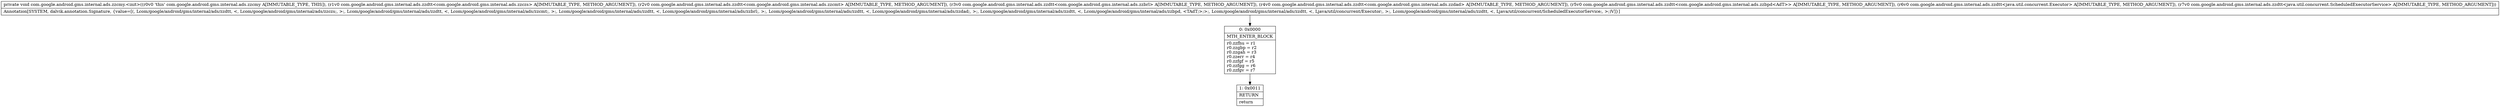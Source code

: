 digraph "CFG forcom.google.android.gms.internal.ads.zzcmy.\<init\>(Lcom\/google\/android\/gms\/internal\/ads\/zzdtt;Lcom\/google\/android\/gms\/internal\/ads\/zzdtt;Lcom\/google\/android\/gms\/internal\/ads\/zzdtt;Lcom\/google\/android\/gms\/internal\/ads\/zzdtt;Lcom\/google\/android\/gms\/internal\/ads\/zzdtt;Lcom\/google\/android\/gms\/internal\/ads\/zzdtt;Lcom\/google\/android\/gms\/internal\/ads\/zzdtt;)V" {
Node_0 [shape=record,label="{0\:\ 0x0000|MTH_ENTER_BLOCK\l|r0.zzfhu = r1\lr0.zzgbp = r2\lr0.zzgah = r3\lr0.zzerr = r4\lr0.zzfgf = r5\lr0.zzfgg = r6\lr0.zzfgv = r7\l}"];
Node_1 [shape=record,label="{1\:\ 0x0011|RETURN\l|return\l}"];
MethodNode[shape=record,label="{private void com.google.android.gms.internal.ads.zzcmy.\<init\>((r0v0 'this' com.google.android.gms.internal.ads.zzcmy A[IMMUTABLE_TYPE, THIS]), (r1v0 com.google.android.gms.internal.ads.zzdtt\<com.google.android.gms.internal.ads.zzczs\> A[IMMUTABLE_TYPE, METHOD_ARGUMENT]), (r2v0 com.google.android.gms.internal.ads.zzdtt\<com.google.android.gms.internal.ads.zzcmt\> A[IMMUTABLE_TYPE, METHOD_ARGUMENT]), (r3v0 com.google.android.gms.internal.ads.zzdtt\<com.google.android.gms.internal.ads.zzbrl\> A[IMMUTABLE_TYPE, METHOD_ARGUMENT]), (r4v0 com.google.android.gms.internal.ads.zzdtt\<com.google.android.gms.internal.ads.zzdad\> A[IMMUTABLE_TYPE, METHOD_ARGUMENT]), (r5v0 com.google.android.gms.internal.ads.zzdtt\<com.google.android.gms.internal.ads.zzbpd\<AdT\>\> A[IMMUTABLE_TYPE, METHOD_ARGUMENT]), (r6v0 com.google.android.gms.internal.ads.zzdtt\<java.util.concurrent.Executor\> A[IMMUTABLE_TYPE, METHOD_ARGUMENT]), (r7v0 com.google.android.gms.internal.ads.zzdtt\<java.util.concurrent.ScheduledExecutorService\> A[IMMUTABLE_TYPE, METHOD_ARGUMENT]))  | Annotation[SYSTEM, dalvik.annotation.Signature, \{value=[(, Lcom\/google\/android\/gms\/internal\/ads\/zzdtt, \<, Lcom\/google\/android\/gms\/internal\/ads\/zzczs;, \>;, Lcom\/google\/android\/gms\/internal\/ads\/zzdtt, \<, Lcom\/google\/android\/gms\/internal\/ads\/zzcmt;, \>;, Lcom\/google\/android\/gms\/internal\/ads\/zzdtt, \<, Lcom\/google\/android\/gms\/internal\/ads\/zzbrl;, \>;, Lcom\/google\/android\/gms\/internal\/ads\/zzdtt, \<, Lcom\/google\/android\/gms\/internal\/ads\/zzdad;, \>;, Lcom\/google\/android\/gms\/internal\/ads\/zzdtt, \<, Lcom\/google\/android\/gms\/internal\/ads\/zzbpd, \<TAdT;\>;\>;, Lcom\/google\/android\/gms\/internal\/ads\/zzdtt, \<, Ljava\/util\/concurrent\/Executor;, \>;, Lcom\/google\/android\/gms\/internal\/ads\/zzdtt, \<, Ljava\/util\/concurrent\/ScheduledExecutorService;, \>;)V]\}]\l}"];
MethodNode -> Node_0;
Node_0 -> Node_1;
}

